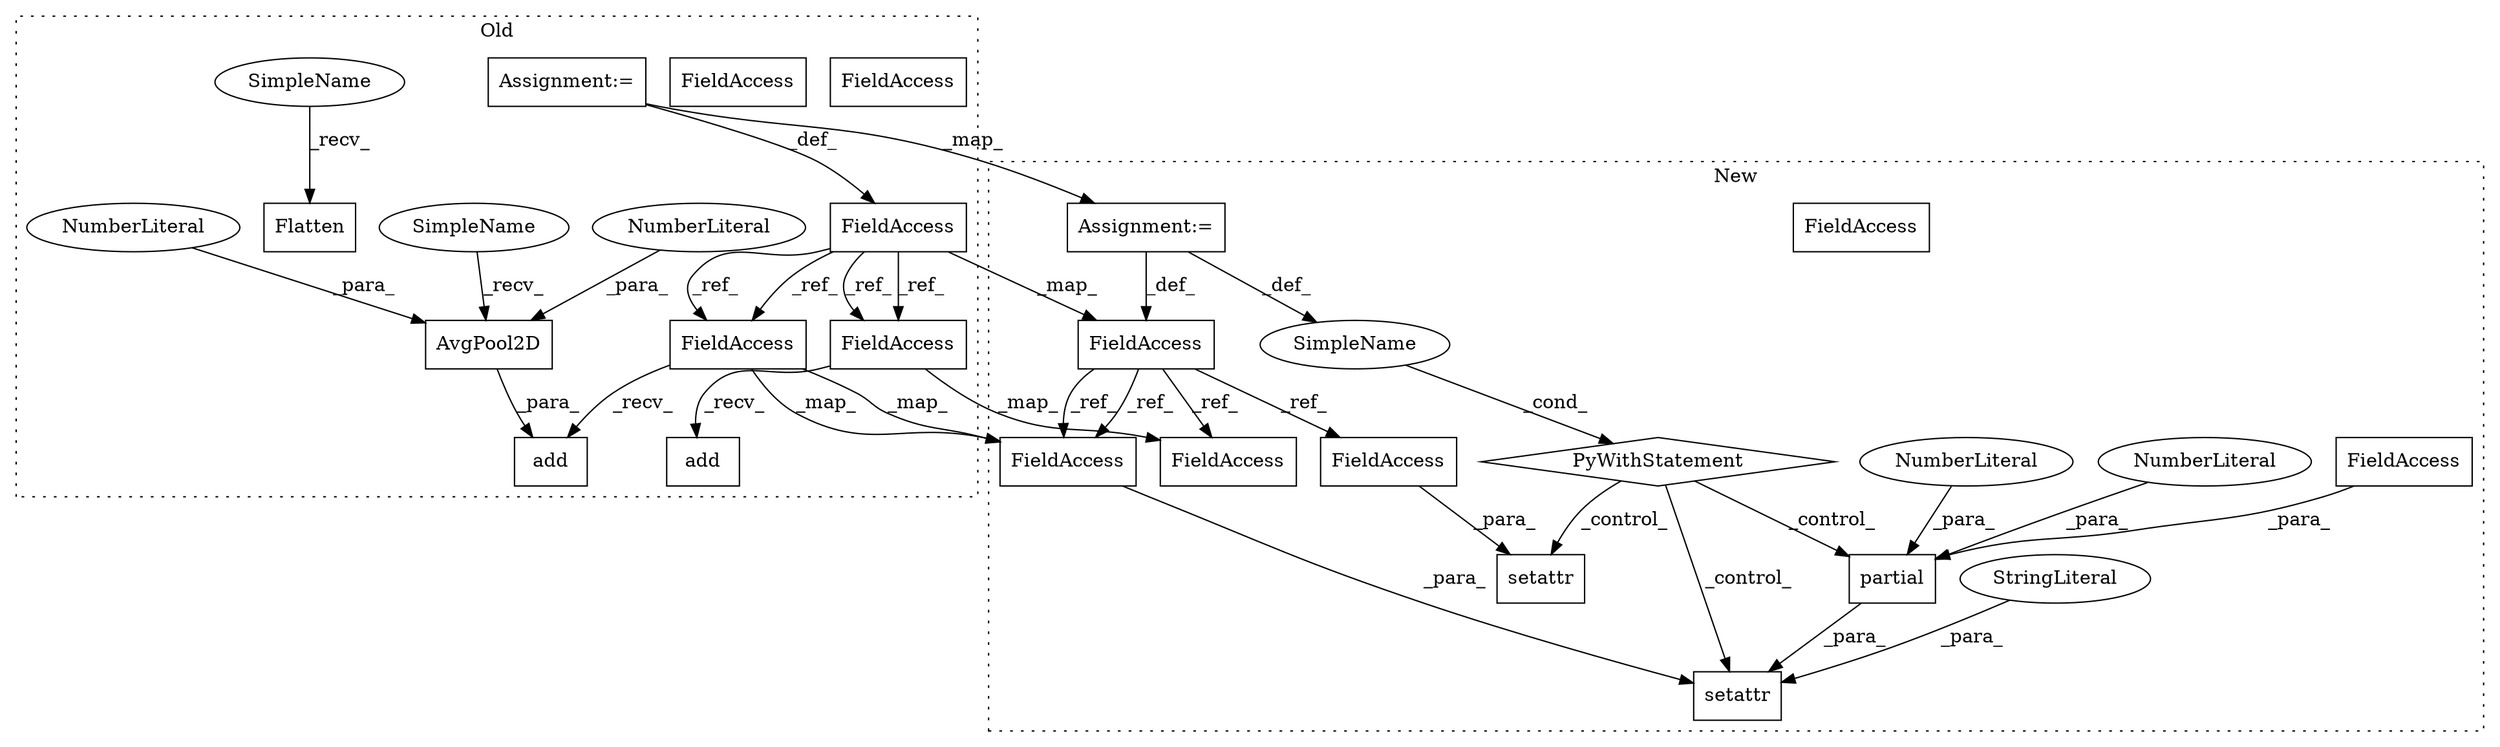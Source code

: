 digraph G {
subgraph cluster0 {
1 [label="add" a="32" s="17243,17268" l="4,1" shape="box"];
6 [label="FieldAccess" a="22" s="15838" l="13" shape="box"];
8 [label="FieldAccess" a="22" s="17229" l="13" shape="box"];
10 [label="FieldAccess" a="22" s="17277" l="13" shape="box"];
11 [label="add" a="32" s="17291,17312" l="4,1" shape="box"];
17 [label="Assignment:=" a="7" s="15851" l="1" shape="box"];
20 [label="AvgPool2D" a="32" s="17298,17311" l="10,1" shape="box"];
21 [label="Flatten" a="32" s="17383" l="9" shape="box"];
22 [label="NumberLiteral" a="34" s="17308" l="1" shape="ellipse"];
23 [label="NumberLiteral" a="34" s="17310" l="1" shape="ellipse"];
26 [label="FieldAccess" a="22" s="17277" l="13" shape="box"];
27 [label="FieldAccess" a="22" s="17229" l="13" shape="box"];
28 [label="SimpleName" a="42" s="17380" l="2" shape="ellipse"];
29 [label="SimpleName" a="42" s="17295" l="2" shape="ellipse"];
label = "Old";
style="dotted";
}
subgraph cluster1 {
2 [label="partial" a="32" s="17515,17563" l="8,1" shape="box"];
3 [label="FieldAccess" a="22" s="17523" l="36" shape="box"];
4 [label="setattr" a="32" s="17480,17564" l="8,1" shape="box"];
5 [label="FieldAccess" a="22" s="15820" l="13" shape="box"];
7 [label="FieldAccess" a="22" s="17419" l="13" shape="box"];
9 [label="FieldAccess" a="22" s="17488" l="13" shape="box"];
12 [label="NumberLiteral" a="34" s="17562" l="1" shape="ellipse"];
13 [label="NumberLiteral" a="34" s="17560" l="1" shape="ellipse"];
14 [label="PyWithStatement" a="104" s="15880,15916" l="10,2" shape="diamond"];
15 [label="SimpleName" a="42" s="" l="" shape="ellipse"];
16 [label="StringLiteral" a="45" s="17502" l="12" shape="ellipse"];
18 [label="Assignment:=" a="7" s="15833" l="1" shape="box"];
19 [label="setattr" a="32" s="15928,16011" l="8,1" shape="box"];
24 [label="FieldAccess" a="22" s="17488" l="13" shape="box"];
25 [label="FieldAccess" a="22" s="15936" l="13" shape="box"];
label = "New";
style="dotted";
}
2 -> 4 [label="_para_"];
3 -> 2 [label="_para_"];
5 -> 24 [label="_ref_"];
5 -> 24 [label="_ref_"];
5 -> 25 [label="_ref_"];
5 -> 7 [label="_ref_"];
6 -> 27 [label="_ref_"];
6 -> 5 [label="_map_"];
6 -> 26 [label="_ref_"];
6 -> 27 [label="_ref_"];
6 -> 26 [label="_ref_"];
12 -> 2 [label="_para_"];
13 -> 2 [label="_para_"];
14 -> 2 [label="_control_"];
14 -> 19 [label="_control_"];
14 -> 4 [label="_control_"];
15 -> 14 [label="_cond_"];
16 -> 4 [label="_para_"];
17 -> 6 [label="_def_"];
17 -> 18 [label="_map_"];
18 -> 5 [label="_def_"];
18 -> 15 [label="_def_"];
20 -> 11 [label="_para_"];
22 -> 20 [label="_para_"];
23 -> 20 [label="_para_"];
24 -> 4 [label="_para_"];
25 -> 19 [label="_para_"];
26 -> 24 [label="_map_"];
26 -> 11 [label="_recv_"];
26 -> 24 [label="_map_"];
27 -> 1 [label="_recv_"];
27 -> 7 [label="_map_"];
28 -> 21 [label="_recv_"];
29 -> 20 [label="_recv_"];
}